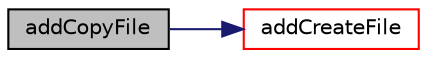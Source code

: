 digraph "addCopyFile"
{
  bgcolor="transparent";
  edge [fontname="Helvetica",fontsize="10",labelfontname="Helvetica",labelfontsize="10"];
  node [fontname="Helvetica",fontsize="10",shape=record];
  rankdir="LR";
  Node1 [label="addCopyFile",height=0.2,width=0.4,color="black", fillcolor="grey75", style="filled", fontcolor="black"];
  Node1 -> Node2 [color="midnightblue",fontsize="10",style="solid",fontname="Helvetica"];
  Node2 [label="addCreateFile",height=0.2,width=0.4,color="red",URL="$a00606.html#a6d270b8740a9f41b1b6dfb91cdc6c4bd",tooltip="Add a file to create with its contents. Will not be filtered. "];
}
